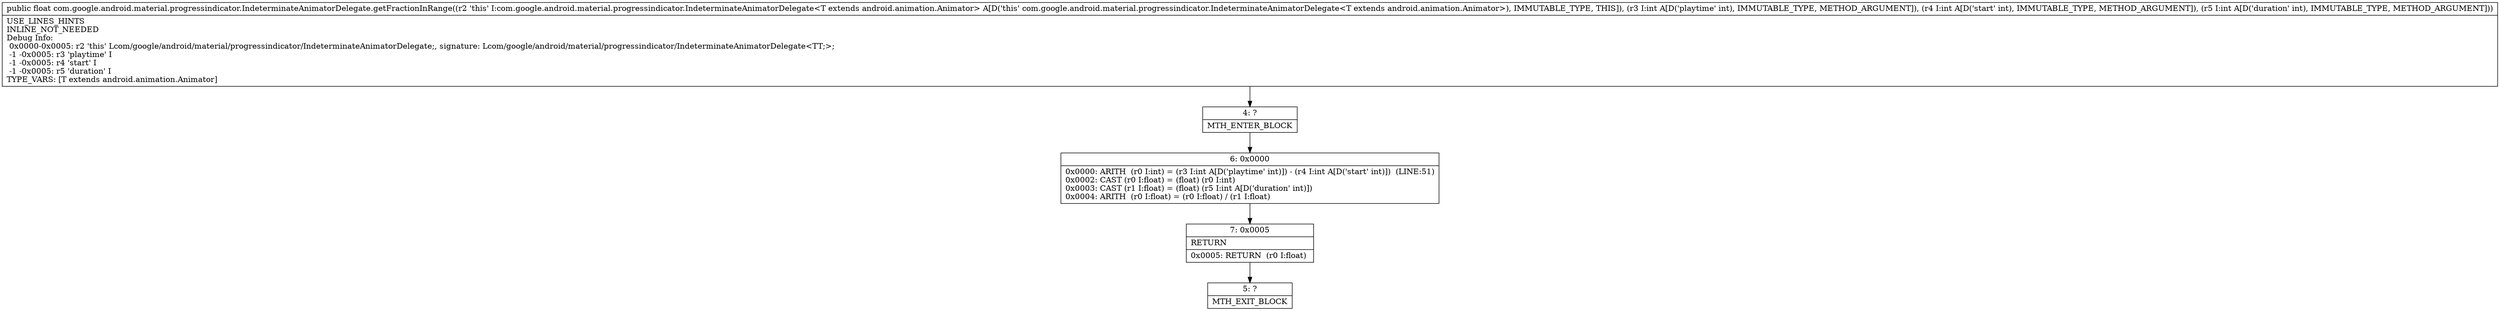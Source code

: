 digraph "CFG forcom.google.android.material.progressindicator.IndeterminateAnimatorDelegate.getFractionInRange(III)F" {
Node_4 [shape=record,label="{4\:\ ?|MTH_ENTER_BLOCK\l}"];
Node_6 [shape=record,label="{6\:\ 0x0000|0x0000: ARITH  (r0 I:int) = (r3 I:int A[D('playtime' int)]) \- (r4 I:int A[D('start' int)])  (LINE:51)\l0x0002: CAST (r0 I:float) = (float) (r0 I:int) \l0x0003: CAST (r1 I:float) = (float) (r5 I:int A[D('duration' int)]) \l0x0004: ARITH  (r0 I:float) = (r0 I:float) \/ (r1 I:float) \l}"];
Node_7 [shape=record,label="{7\:\ 0x0005|RETURN\l|0x0005: RETURN  (r0 I:float) \l}"];
Node_5 [shape=record,label="{5\:\ ?|MTH_EXIT_BLOCK\l}"];
MethodNode[shape=record,label="{public float com.google.android.material.progressindicator.IndeterminateAnimatorDelegate.getFractionInRange((r2 'this' I:com.google.android.material.progressindicator.IndeterminateAnimatorDelegate\<T extends android.animation.Animator\> A[D('this' com.google.android.material.progressindicator.IndeterminateAnimatorDelegate\<T extends android.animation.Animator\>), IMMUTABLE_TYPE, THIS]), (r3 I:int A[D('playtime' int), IMMUTABLE_TYPE, METHOD_ARGUMENT]), (r4 I:int A[D('start' int), IMMUTABLE_TYPE, METHOD_ARGUMENT]), (r5 I:int A[D('duration' int), IMMUTABLE_TYPE, METHOD_ARGUMENT]))  | USE_LINES_HINTS\lINLINE_NOT_NEEDED\lDebug Info:\l  0x0000\-0x0005: r2 'this' Lcom\/google\/android\/material\/progressindicator\/IndeterminateAnimatorDelegate;, signature: Lcom\/google\/android\/material\/progressindicator\/IndeterminateAnimatorDelegate\<TT;\>;\l  \-1 \-0x0005: r3 'playtime' I\l  \-1 \-0x0005: r4 'start' I\l  \-1 \-0x0005: r5 'duration' I\lTYPE_VARS: [T extends android.animation.Animator]\l}"];
MethodNode -> Node_4;Node_4 -> Node_6;
Node_6 -> Node_7;
Node_7 -> Node_5;
}

